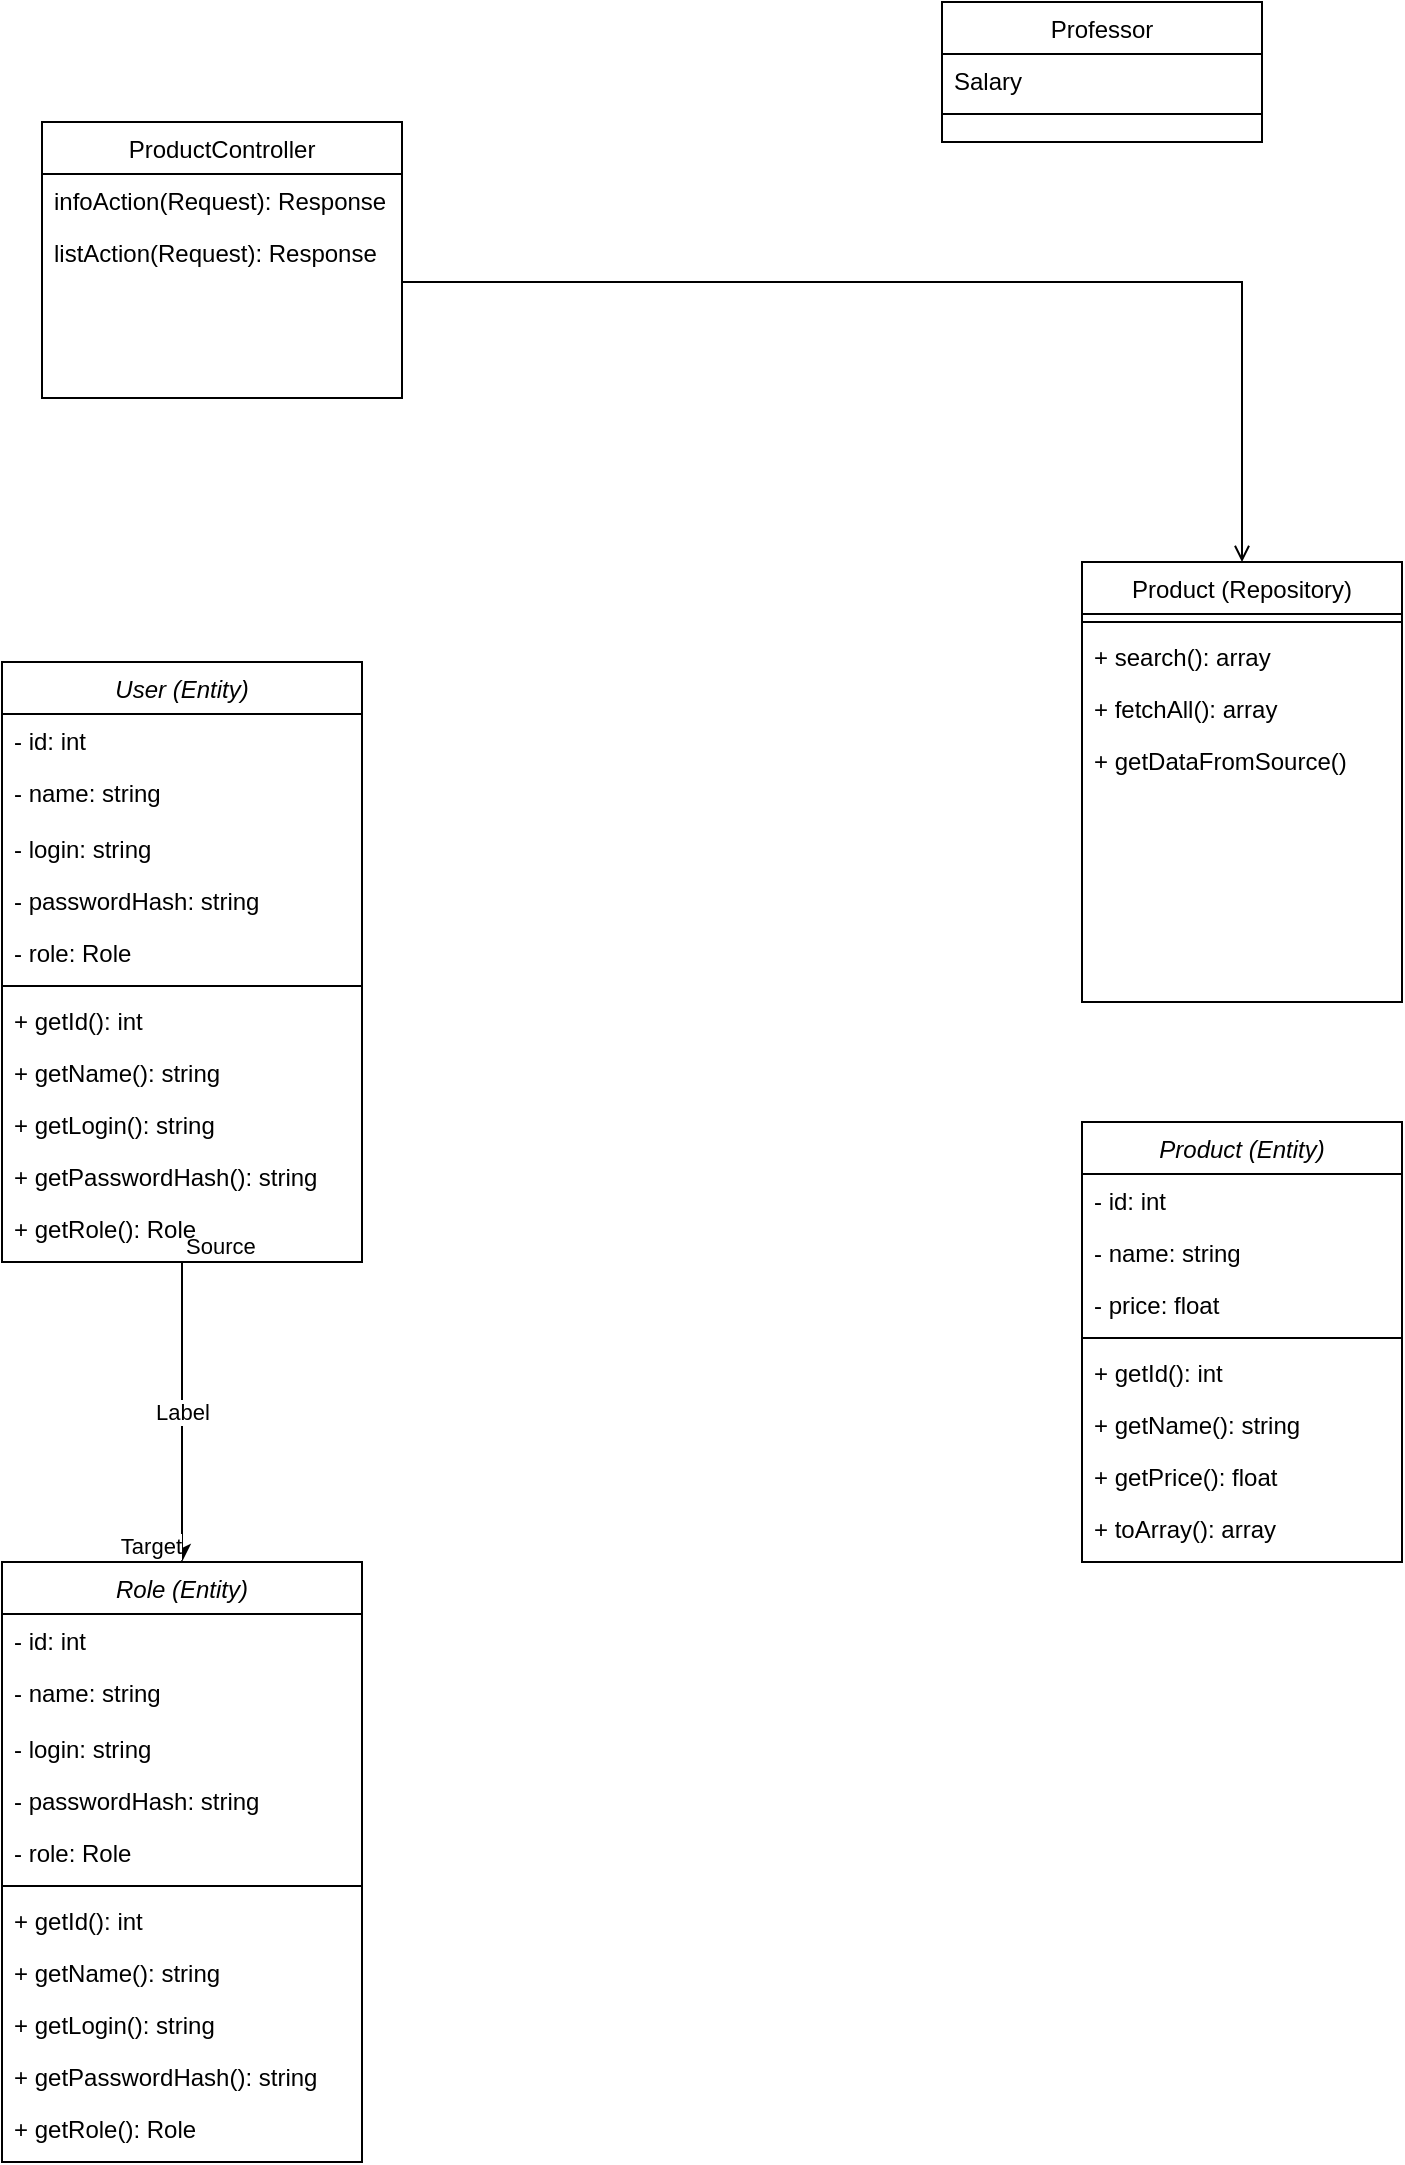<mxfile version="13.5.9" type="github">
  <diagram id="C5RBs43oDa-KdzZeNtuy" name="Page-1">
    <mxGraphModel dx="868" dy="820" grid="1" gridSize="10" guides="1" tooltips="1" connect="1" arrows="1" fold="1" page="1" pageScale="1" pageWidth="827" pageHeight="1169" math="0" shadow="0">
      <root>
        <mxCell id="WIyWlLk6GJQsqaUBKTNV-0" />
        <mxCell id="WIyWlLk6GJQsqaUBKTNV-1" parent="WIyWlLk6GJQsqaUBKTNV-0" />
        <mxCell id="ruPypNhfk1OPfBN9uLdz-4" value="" style="endArrow=open;shadow=0;strokeWidth=1;rounded=0;endFill=1;edgeStyle=elbowEdgeStyle;elbow=vertical;exitX=1;exitY=0.5;exitDx=0;exitDy=0;entryX=0.5;entryY=0;entryDx=0;entryDy=0;" edge="1" parent="WIyWlLk6GJQsqaUBKTNV-1" source="zkfFHV4jXpPFQw0GAbJ--8" target="zkfFHV4jXpPFQw0GAbJ--17">
          <mxGeometry x="0.5" y="41" relative="1" as="geometry">
            <mxPoint x="360" y="178.5" as="sourcePoint" />
            <mxPoint x="660" y="330" as="targetPoint" />
            <mxPoint x="-40" y="32" as="offset" />
            <Array as="points">
              <mxPoint x="550" y="190" />
            </Array>
          </mxGeometry>
        </mxCell>
        <mxCell id="zkfFHV4jXpPFQw0GAbJ--6" value="ProductController" style="swimlane;fontStyle=0;align=center;verticalAlign=top;childLayout=stackLayout;horizontal=1;startSize=26;horizontalStack=0;resizeParent=1;resizeLast=0;collapsible=1;marginBottom=0;rounded=0;shadow=0;strokeWidth=1;" parent="WIyWlLk6GJQsqaUBKTNV-1" vertex="1">
          <mxGeometry x="100" y="110" width="180" height="138" as="geometry">
            <mxRectangle x="130" y="380" width="160" height="26" as="alternateBounds" />
          </mxGeometry>
        </mxCell>
        <mxCell id="zkfFHV4jXpPFQw0GAbJ--7" value="infoAction(Request): Response" style="text;align=left;verticalAlign=top;spacingLeft=4;spacingRight=4;overflow=hidden;rotatable=0;points=[[0,0.5],[1,0.5]];portConstraint=eastwest;" parent="zkfFHV4jXpPFQw0GAbJ--6" vertex="1">
          <mxGeometry y="26" width="180" height="26" as="geometry" />
        </mxCell>
        <mxCell id="zkfFHV4jXpPFQw0GAbJ--8" value="listAction(Request): Response" style="text;align=left;verticalAlign=top;spacingLeft=4;spacingRight=4;overflow=hidden;rotatable=0;points=[[0,0.5],[1,0.5]];portConstraint=eastwest;rounded=0;shadow=0;html=0;" parent="zkfFHV4jXpPFQw0GAbJ--6" vertex="1">
          <mxGeometry y="52" width="180" height="26" as="geometry" />
        </mxCell>
        <mxCell id="zkfFHV4jXpPFQw0GAbJ--17" value="Product (Repository)" style="swimlane;fontStyle=0;align=center;verticalAlign=top;childLayout=stackLayout;horizontal=1;startSize=26;horizontalStack=0;resizeParent=1;resizeLast=0;collapsible=1;marginBottom=0;rounded=0;shadow=0;strokeWidth=1;" parent="WIyWlLk6GJQsqaUBKTNV-1" vertex="1">
          <mxGeometry x="620" y="330" width="160" height="220" as="geometry">
            <mxRectangle x="550" y="140" width="160" height="26" as="alternateBounds" />
          </mxGeometry>
        </mxCell>
        <mxCell id="zkfFHV4jXpPFQw0GAbJ--23" value="" style="line;html=1;strokeWidth=1;align=left;verticalAlign=middle;spacingTop=-1;spacingLeft=3;spacingRight=3;rotatable=0;labelPosition=right;points=[];portConstraint=eastwest;" parent="zkfFHV4jXpPFQw0GAbJ--17" vertex="1">
          <mxGeometry y="26" width="160" height="8" as="geometry" />
        </mxCell>
        <mxCell id="zkfFHV4jXpPFQw0GAbJ--24" value="+ search(): array" style="text;align=left;verticalAlign=top;spacingLeft=4;spacingRight=4;overflow=hidden;rotatable=0;points=[[0,0.5],[1,0.5]];portConstraint=eastwest;" parent="zkfFHV4jXpPFQw0GAbJ--17" vertex="1">
          <mxGeometry y="34" width="160" height="26" as="geometry" />
        </mxCell>
        <mxCell id="zkfFHV4jXpPFQw0GAbJ--25" value="+ fetchAll(): array" style="text;align=left;verticalAlign=top;spacingLeft=4;spacingRight=4;overflow=hidden;rotatable=0;points=[[0,0.5],[1,0.5]];portConstraint=eastwest;" parent="zkfFHV4jXpPFQw0GAbJ--17" vertex="1">
          <mxGeometry y="60" width="160" height="26" as="geometry" />
        </mxCell>
        <mxCell id="ruPypNhfk1OPfBN9uLdz-9" value="+ getDataFromSource()" style="text;align=left;verticalAlign=top;spacingLeft=4;spacingRight=4;overflow=hidden;rotatable=0;points=[[0,0.5],[1,0.5]];portConstraint=eastwest;" vertex="1" parent="zkfFHV4jXpPFQw0GAbJ--17">
          <mxGeometry y="86" width="160" height="26" as="geometry" />
        </mxCell>
        <mxCell id="zkfFHV4jXpPFQw0GAbJ--13" value="Professor" style="swimlane;fontStyle=0;align=center;verticalAlign=top;childLayout=stackLayout;horizontal=1;startSize=26;horizontalStack=0;resizeParent=1;resizeLast=0;collapsible=1;marginBottom=0;rounded=0;shadow=0;strokeWidth=1;" parent="WIyWlLk6GJQsqaUBKTNV-1" vertex="1">
          <mxGeometry x="550" y="50" width="160" height="70" as="geometry">
            <mxRectangle x="340" y="380" width="170" height="26" as="alternateBounds" />
          </mxGeometry>
        </mxCell>
        <mxCell id="zkfFHV4jXpPFQw0GAbJ--14" value="Salary" style="text;align=left;verticalAlign=top;spacingLeft=4;spacingRight=4;overflow=hidden;rotatable=0;points=[[0,0.5],[1,0.5]];portConstraint=eastwest;" parent="zkfFHV4jXpPFQw0GAbJ--13" vertex="1">
          <mxGeometry y="26" width="160" height="26" as="geometry" />
        </mxCell>
        <mxCell id="zkfFHV4jXpPFQw0GAbJ--15" value="" style="line;html=1;strokeWidth=1;align=left;verticalAlign=middle;spacingTop=-1;spacingLeft=3;spacingRight=3;rotatable=0;labelPosition=right;points=[];portConstraint=eastwest;" parent="zkfFHV4jXpPFQw0GAbJ--13" vertex="1">
          <mxGeometry y="52" width="160" height="8" as="geometry" />
        </mxCell>
        <mxCell id="zkfFHV4jXpPFQw0GAbJ--0" value="Product (Entity)" style="swimlane;fontStyle=2;align=center;verticalAlign=top;childLayout=stackLayout;horizontal=1;startSize=26;horizontalStack=0;resizeParent=1;resizeLast=0;collapsible=1;marginBottom=0;rounded=0;shadow=0;strokeWidth=1;" parent="WIyWlLk6GJQsqaUBKTNV-1" vertex="1">
          <mxGeometry x="620" y="610" width="160" height="220" as="geometry">
            <mxRectangle x="230" y="140" width="160" height="26" as="alternateBounds" />
          </mxGeometry>
        </mxCell>
        <mxCell id="zkfFHV4jXpPFQw0GAbJ--1" value="- id: int" style="text;align=left;verticalAlign=top;spacingLeft=4;spacingRight=4;overflow=hidden;rotatable=0;points=[[0,0.5],[1,0.5]];portConstraint=eastwest;" parent="zkfFHV4jXpPFQw0GAbJ--0" vertex="1">
          <mxGeometry y="26" width="160" height="26" as="geometry" />
        </mxCell>
        <mxCell id="zkfFHV4jXpPFQw0GAbJ--2" value="- name: string&#xa;" style="text;align=left;verticalAlign=top;spacingLeft=4;spacingRight=4;overflow=hidden;rotatable=0;points=[[0,0.5],[1,0.5]];portConstraint=eastwest;rounded=0;shadow=0;html=0;" parent="zkfFHV4jXpPFQw0GAbJ--0" vertex="1">
          <mxGeometry y="52" width="160" height="26" as="geometry" />
        </mxCell>
        <mxCell id="zkfFHV4jXpPFQw0GAbJ--3" value="- price: float" style="text;align=left;verticalAlign=top;spacingLeft=4;spacingRight=4;overflow=hidden;rotatable=0;points=[[0,0.5],[1,0.5]];portConstraint=eastwest;rounded=0;shadow=0;html=0;" parent="zkfFHV4jXpPFQw0GAbJ--0" vertex="1">
          <mxGeometry y="78" width="160" height="26" as="geometry" />
        </mxCell>
        <mxCell id="zkfFHV4jXpPFQw0GAbJ--4" value="" style="line;html=1;strokeWidth=1;align=left;verticalAlign=middle;spacingTop=-1;spacingLeft=3;spacingRight=3;rotatable=0;labelPosition=right;points=[];portConstraint=eastwest;" parent="zkfFHV4jXpPFQw0GAbJ--0" vertex="1">
          <mxGeometry y="104" width="160" height="8" as="geometry" />
        </mxCell>
        <mxCell id="ruPypNhfk1OPfBN9uLdz-0" value="+ getId(): int" style="text;align=left;verticalAlign=top;spacingLeft=4;spacingRight=4;overflow=hidden;rotatable=0;points=[[0,0.5],[1,0.5]];portConstraint=eastwest;" vertex="1" parent="zkfFHV4jXpPFQw0GAbJ--0">
          <mxGeometry y="112" width="160" height="26" as="geometry" />
        </mxCell>
        <mxCell id="ruPypNhfk1OPfBN9uLdz-1" value="+ getName(): string" style="text;align=left;verticalAlign=top;spacingLeft=4;spacingRight=4;overflow=hidden;rotatable=0;points=[[0,0.5],[1,0.5]];portConstraint=eastwest;" vertex="1" parent="zkfFHV4jXpPFQw0GAbJ--0">
          <mxGeometry y="138" width="160" height="26" as="geometry" />
        </mxCell>
        <mxCell id="ruPypNhfk1OPfBN9uLdz-2" value="+ getPrice(): float" style="text;align=left;verticalAlign=top;spacingLeft=4;spacingRight=4;overflow=hidden;rotatable=0;points=[[0,0.5],[1,0.5]];portConstraint=eastwest;" vertex="1" parent="zkfFHV4jXpPFQw0GAbJ--0">
          <mxGeometry y="164" width="160" height="26" as="geometry" />
        </mxCell>
        <mxCell id="ruPypNhfk1OPfBN9uLdz-3" value="+ toArray(): array" style="text;align=left;verticalAlign=top;spacingLeft=4;spacingRight=4;overflow=hidden;rotatable=0;points=[[0,0.5],[1,0.5]];portConstraint=eastwest;" vertex="1" parent="zkfFHV4jXpPFQw0GAbJ--0">
          <mxGeometry y="190" width="160" height="26" as="geometry" />
        </mxCell>
        <mxCell id="ruPypNhfk1OPfBN9uLdz-27" value="Role (Entity)" style="swimlane;fontStyle=2;align=center;verticalAlign=top;childLayout=stackLayout;horizontal=1;startSize=26;horizontalStack=0;resizeParent=1;resizeLast=0;collapsible=1;marginBottom=0;rounded=0;shadow=0;strokeWidth=1;" vertex="1" parent="WIyWlLk6GJQsqaUBKTNV-1">
          <mxGeometry x="80" y="830" width="180" height="300" as="geometry">
            <mxRectangle x="230" y="140" width="160" height="26" as="alternateBounds" />
          </mxGeometry>
        </mxCell>
        <mxCell id="ruPypNhfk1OPfBN9uLdz-28" value="- id: int" style="text;align=left;verticalAlign=top;spacingLeft=4;spacingRight=4;overflow=hidden;rotatable=0;points=[[0,0.5],[1,0.5]];portConstraint=eastwest;" vertex="1" parent="ruPypNhfk1OPfBN9uLdz-27">
          <mxGeometry y="26" width="180" height="26" as="geometry" />
        </mxCell>
        <mxCell id="ruPypNhfk1OPfBN9uLdz-29" value="- name: string&#xa;" style="text;align=left;verticalAlign=top;spacingLeft=4;spacingRight=4;overflow=hidden;rotatable=0;points=[[0,0.5],[1,0.5]];portConstraint=eastwest;rounded=0;shadow=0;html=0;" vertex="1" parent="ruPypNhfk1OPfBN9uLdz-27">
          <mxGeometry y="52" width="180" height="28" as="geometry" />
        </mxCell>
        <mxCell id="ruPypNhfk1OPfBN9uLdz-30" value="- login: string" style="text;align=left;verticalAlign=top;spacingLeft=4;spacingRight=4;overflow=hidden;rotatable=0;points=[[0,0.5],[1,0.5]];portConstraint=eastwest;rounded=0;shadow=0;html=0;" vertex="1" parent="ruPypNhfk1OPfBN9uLdz-27">
          <mxGeometry y="80" width="180" height="26" as="geometry" />
        </mxCell>
        <mxCell id="ruPypNhfk1OPfBN9uLdz-31" value="- passwordHash: string" style="text;align=left;verticalAlign=top;spacingLeft=4;spacingRight=4;overflow=hidden;rotatable=0;points=[[0,0.5],[1,0.5]];portConstraint=eastwest;rounded=0;shadow=0;html=0;" vertex="1" parent="ruPypNhfk1OPfBN9uLdz-27">
          <mxGeometry y="106" width="180" height="26" as="geometry" />
        </mxCell>
        <mxCell id="ruPypNhfk1OPfBN9uLdz-32" value="- role: Role" style="text;align=left;verticalAlign=top;spacingLeft=4;spacingRight=4;overflow=hidden;rotatable=0;points=[[0,0.5],[1,0.5]];portConstraint=eastwest;rounded=0;shadow=0;html=0;" vertex="1" parent="ruPypNhfk1OPfBN9uLdz-27">
          <mxGeometry y="132" width="180" height="26" as="geometry" />
        </mxCell>
        <mxCell id="ruPypNhfk1OPfBN9uLdz-33" value="" style="line;html=1;strokeWidth=1;align=left;verticalAlign=middle;spacingTop=-1;spacingLeft=3;spacingRight=3;rotatable=0;labelPosition=right;points=[];portConstraint=eastwest;" vertex="1" parent="ruPypNhfk1OPfBN9uLdz-27">
          <mxGeometry y="158" width="180" height="8" as="geometry" />
        </mxCell>
        <mxCell id="ruPypNhfk1OPfBN9uLdz-34" value="+ getId(): int" style="text;align=left;verticalAlign=top;spacingLeft=4;spacingRight=4;overflow=hidden;rotatable=0;points=[[0,0.5],[1,0.5]];portConstraint=eastwest;" vertex="1" parent="ruPypNhfk1OPfBN9uLdz-27">
          <mxGeometry y="166" width="180" height="26" as="geometry" />
        </mxCell>
        <mxCell id="ruPypNhfk1OPfBN9uLdz-35" value="+ getName(): string" style="text;align=left;verticalAlign=top;spacingLeft=4;spacingRight=4;overflow=hidden;rotatable=0;points=[[0,0.5],[1,0.5]];portConstraint=eastwest;" vertex="1" parent="ruPypNhfk1OPfBN9uLdz-27">
          <mxGeometry y="192" width="180" height="26" as="geometry" />
        </mxCell>
        <mxCell id="ruPypNhfk1OPfBN9uLdz-36" value="+ getLogin(): string" style="text;align=left;verticalAlign=top;spacingLeft=4;spacingRight=4;overflow=hidden;rotatable=0;points=[[0,0.5],[1,0.5]];portConstraint=eastwest;" vertex="1" parent="ruPypNhfk1OPfBN9uLdz-27">
          <mxGeometry y="218" width="180" height="26" as="geometry" />
        </mxCell>
        <mxCell id="ruPypNhfk1OPfBN9uLdz-37" value="+ getPasswordHash(): string" style="text;align=left;verticalAlign=top;spacingLeft=4;spacingRight=4;overflow=hidden;rotatable=0;points=[[0,0.5],[1,0.5]];portConstraint=eastwest;" vertex="1" parent="ruPypNhfk1OPfBN9uLdz-27">
          <mxGeometry y="244" width="180" height="26" as="geometry" />
        </mxCell>
        <mxCell id="ruPypNhfk1OPfBN9uLdz-38" value="+ getRole(): Role" style="text;align=left;verticalAlign=top;spacingLeft=4;spacingRight=4;overflow=hidden;rotatable=0;points=[[0,0.5],[1,0.5]];portConstraint=eastwest;" vertex="1" parent="ruPypNhfk1OPfBN9uLdz-27">
          <mxGeometry y="270" width="180" height="26" as="geometry" />
        </mxCell>
        <mxCell id="ruPypNhfk1OPfBN9uLdz-40" value="Label" style="endArrow=classic;html=1;exitX=0.5;exitY=1;exitDx=0;exitDy=0;entryX=0.5;entryY=0;entryDx=0;entryDy=0;" edge="1" parent="WIyWlLk6GJQsqaUBKTNV-1" source="ruPypNhfk1OPfBN9uLdz-15" target="ruPypNhfk1OPfBN9uLdz-27">
          <mxGeometry relative="1" as="geometry">
            <mxPoint x="320" y="740" as="sourcePoint" />
            <mxPoint x="480" y="740" as="targetPoint" />
          </mxGeometry>
        </mxCell>
        <mxCell id="ruPypNhfk1OPfBN9uLdz-41" value="Label" style="edgeLabel;resizable=0;html=1;align=center;verticalAlign=middle;" connectable="0" vertex="1" parent="ruPypNhfk1OPfBN9uLdz-40">
          <mxGeometry relative="1" as="geometry" />
        </mxCell>
        <mxCell id="ruPypNhfk1OPfBN9uLdz-42" value="Source" style="edgeLabel;resizable=0;html=1;align=left;verticalAlign=bottom;" connectable="0" vertex="1" parent="ruPypNhfk1OPfBN9uLdz-40">
          <mxGeometry x="-1" relative="1" as="geometry" />
        </mxCell>
        <mxCell id="ruPypNhfk1OPfBN9uLdz-43" value="Target" style="edgeLabel;resizable=0;html=1;align=right;verticalAlign=bottom;" connectable="0" vertex="1" parent="ruPypNhfk1OPfBN9uLdz-40">
          <mxGeometry x="1" relative="1" as="geometry" />
        </mxCell>
        <mxCell id="ruPypNhfk1OPfBN9uLdz-15" value="User (Entity)" style="swimlane;fontStyle=2;align=center;verticalAlign=top;childLayout=stackLayout;horizontal=1;startSize=26;horizontalStack=0;resizeParent=1;resizeLast=0;collapsible=1;marginBottom=0;rounded=0;shadow=0;strokeWidth=1;" vertex="1" parent="WIyWlLk6GJQsqaUBKTNV-1">
          <mxGeometry x="80" y="380" width="180" height="300" as="geometry">
            <mxRectangle x="230" y="140" width="160" height="26" as="alternateBounds" />
          </mxGeometry>
        </mxCell>
        <mxCell id="ruPypNhfk1OPfBN9uLdz-16" value="- id: int" style="text;align=left;verticalAlign=top;spacingLeft=4;spacingRight=4;overflow=hidden;rotatable=0;points=[[0,0.5],[1,0.5]];portConstraint=eastwest;" vertex="1" parent="ruPypNhfk1OPfBN9uLdz-15">
          <mxGeometry y="26" width="180" height="26" as="geometry" />
        </mxCell>
        <mxCell id="ruPypNhfk1OPfBN9uLdz-17" value="- name: string&#xa;" style="text;align=left;verticalAlign=top;spacingLeft=4;spacingRight=4;overflow=hidden;rotatable=0;points=[[0,0.5],[1,0.5]];portConstraint=eastwest;rounded=0;shadow=0;html=0;" vertex="1" parent="ruPypNhfk1OPfBN9uLdz-15">
          <mxGeometry y="52" width="180" height="28" as="geometry" />
        </mxCell>
        <mxCell id="ruPypNhfk1OPfBN9uLdz-18" value="- login: string" style="text;align=left;verticalAlign=top;spacingLeft=4;spacingRight=4;overflow=hidden;rotatable=0;points=[[0,0.5],[1,0.5]];portConstraint=eastwest;rounded=0;shadow=0;html=0;" vertex="1" parent="ruPypNhfk1OPfBN9uLdz-15">
          <mxGeometry y="80" width="180" height="26" as="geometry" />
        </mxCell>
        <mxCell id="ruPypNhfk1OPfBN9uLdz-24" value="- passwordHash: string" style="text;align=left;verticalAlign=top;spacingLeft=4;spacingRight=4;overflow=hidden;rotatable=0;points=[[0,0.5],[1,0.5]];portConstraint=eastwest;rounded=0;shadow=0;html=0;" vertex="1" parent="ruPypNhfk1OPfBN9uLdz-15">
          <mxGeometry y="106" width="180" height="26" as="geometry" />
        </mxCell>
        <mxCell id="ruPypNhfk1OPfBN9uLdz-25" value="- role: Role" style="text;align=left;verticalAlign=top;spacingLeft=4;spacingRight=4;overflow=hidden;rotatable=0;points=[[0,0.5],[1,0.5]];portConstraint=eastwest;rounded=0;shadow=0;html=0;" vertex="1" parent="ruPypNhfk1OPfBN9uLdz-15">
          <mxGeometry y="132" width="180" height="26" as="geometry" />
        </mxCell>
        <mxCell id="ruPypNhfk1OPfBN9uLdz-19" value="" style="line;html=1;strokeWidth=1;align=left;verticalAlign=middle;spacingTop=-1;spacingLeft=3;spacingRight=3;rotatable=0;labelPosition=right;points=[];portConstraint=eastwest;" vertex="1" parent="ruPypNhfk1OPfBN9uLdz-15">
          <mxGeometry y="158" width="180" height="8" as="geometry" />
        </mxCell>
        <mxCell id="ruPypNhfk1OPfBN9uLdz-20" value="+ getId(): int" style="text;align=left;verticalAlign=top;spacingLeft=4;spacingRight=4;overflow=hidden;rotatable=0;points=[[0,0.5],[1,0.5]];portConstraint=eastwest;" vertex="1" parent="ruPypNhfk1OPfBN9uLdz-15">
          <mxGeometry y="166" width="180" height="26" as="geometry" />
        </mxCell>
        <mxCell id="ruPypNhfk1OPfBN9uLdz-21" value="+ getName(): string" style="text;align=left;verticalAlign=top;spacingLeft=4;spacingRight=4;overflow=hidden;rotatable=0;points=[[0,0.5],[1,0.5]];portConstraint=eastwest;" vertex="1" parent="ruPypNhfk1OPfBN9uLdz-15">
          <mxGeometry y="192" width="180" height="26" as="geometry" />
        </mxCell>
        <mxCell id="ruPypNhfk1OPfBN9uLdz-22" value="+ getLogin(): string" style="text;align=left;verticalAlign=top;spacingLeft=4;spacingRight=4;overflow=hidden;rotatable=0;points=[[0,0.5],[1,0.5]];portConstraint=eastwest;" vertex="1" parent="ruPypNhfk1OPfBN9uLdz-15">
          <mxGeometry y="218" width="180" height="26" as="geometry" />
        </mxCell>
        <mxCell id="ruPypNhfk1OPfBN9uLdz-23" value="+ getPasswordHash(): string" style="text;align=left;verticalAlign=top;spacingLeft=4;spacingRight=4;overflow=hidden;rotatable=0;points=[[0,0.5],[1,0.5]];portConstraint=eastwest;" vertex="1" parent="ruPypNhfk1OPfBN9uLdz-15">
          <mxGeometry y="244" width="180" height="26" as="geometry" />
        </mxCell>
        <mxCell id="ruPypNhfk1OPfBN9uLdz-26" value="+ getRole(): Role" style="text;align=left;verticalAlign=top;spacingLeft=4;spacingRight=4;overflow=hidden;rotatable=0;points=[[0,0.5],[1,0.5]];portConstraint=eastwest;" vertex="1" parent="ruPypNhfk1OPfBN9uLdz-15">
          <mxGeometry y="270" width="180" height="26" as="geometry" />
        </mxCell>
      </root>
    </mxGraphModel>
  </diagram>
</mxfile>
